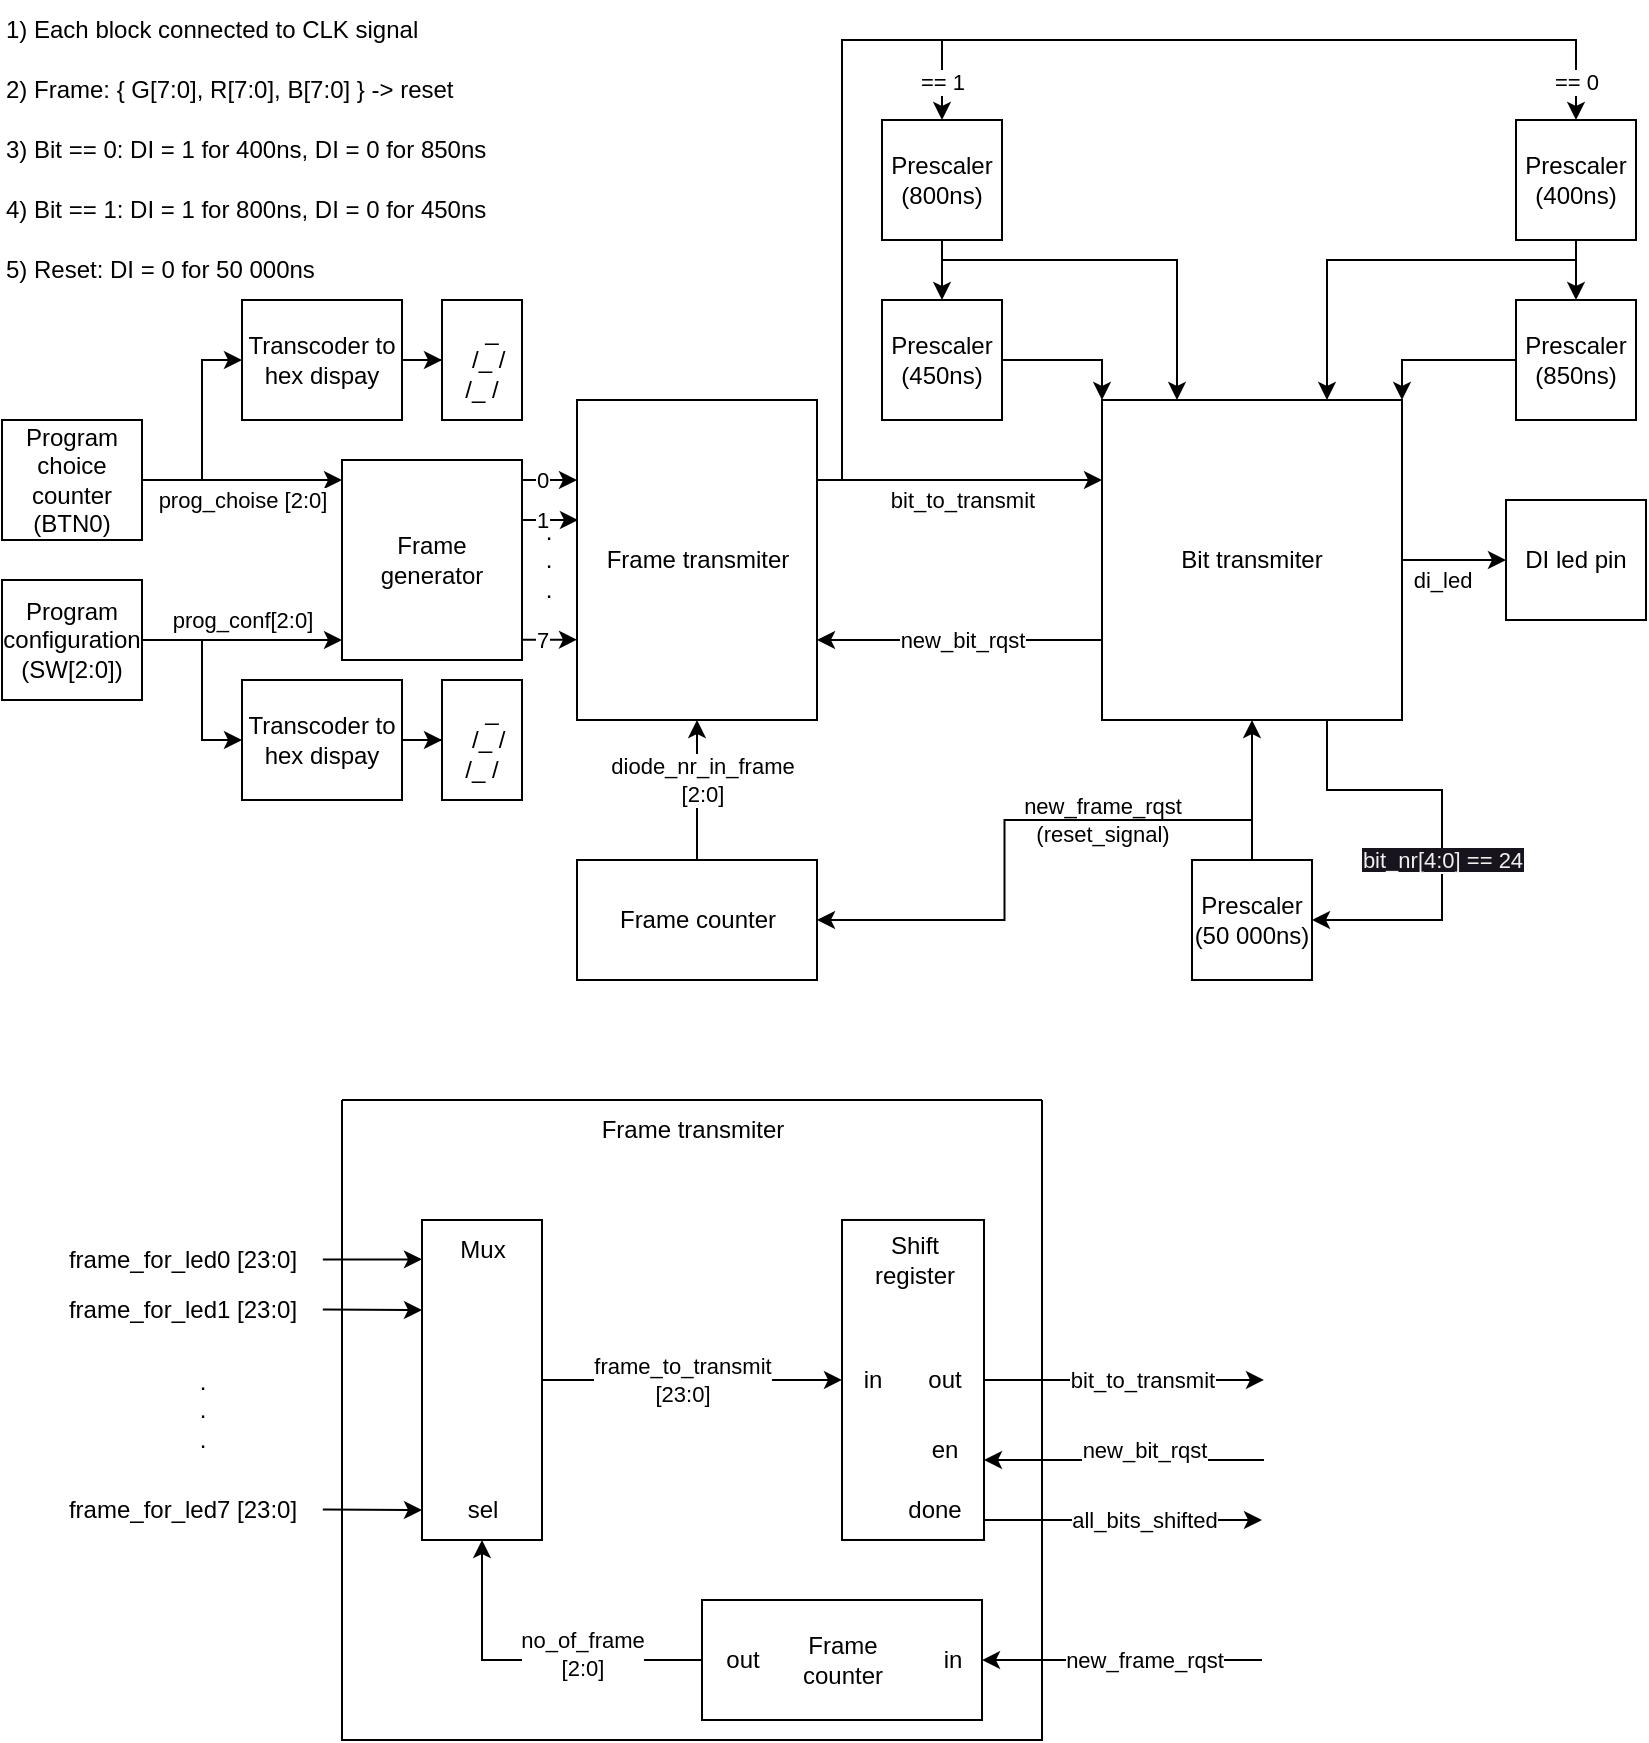 <mxfile version="21.4.0" type="github">
  <diagram id="C5RBs43oDa-KdzZeNtuy" name="Page-1">
    <mxGraphModel dx="961" dy="523" grid="1" gridSize="10" guides="1" tooltips="1" connect="1" arrows="1" fold="1" page="1" pageScale="1" pageWidth="827" pageHeight="1169" math="0" shadow="0">
      <root>
        <mxCell id="WIyWlLk6GJQsqaUBKTNV-0" />
        <mxCell id="WIyWlLk6GJQsqaUBKTNV-1" parent="WIyWlLk6GJQsqaUBKTNV-0" />
        <mxCell id="ReCScM4sRMLZIFWJEKZz-17" value="prog_choise [2:0]" style="edgeStyle=orthogonalEdgeStyle;rounded=0;orthogonalLoop=1;jettySize=auto;html=1;" parent="WIyWlLk6GJQsqaUBKTNV-1" source="ReCScM4sRMLZIFWJEKZz-0" edge="1">
          <mxGeometry y="-10" relative="1" as="geometry">
            <Array as="points">
              <mxPoint x="140" y="240" />
              <mxPoint x="140" y="240" />
            </Array>
            <mxPoint as="offset" />
            <mxPoint x="170" y="240" as="targetPoint" />
          </mxGeometry>
        </mxCell>
        <mxCell id="ReCScM4sRMLZIFWJEKZz-23" style="edgeStyle=orthogonalEdgeStyle;rounded=0;orthogonalLoop=1;jettySize=auto;html=1;entryX=0;entryY=0.5;entryDx=0;entryDy=0;" parent="WIyWlLk6GJQsqaUBKTNV-1" source="ReCScM4sRMLZIFWJEKZz-0" target="ReCScM4sRMLZIFWJEKZz-3" edge="1">
          <mxGeometry relative="1" as="geometry">
            <Array as="points">
              <mxPoint x="100" y="240" />
              <mxPoint x="100" y="180" />
            </Array>
          </mxGeometry>
        </mxCell>
        <mxCell id="ReCScM4sRMLZIFWJEKZz-0" value="Program choice&lt;br&gt;counter&lt;br&gt;(BTN0)" style="rounded=0;whiteSpace=wrap;html=1;" parent="WIyWlLk6GJQsqaUBKTNV-1" vertex="1">
          <mxGeometry y="210" width="70" height="60" as="geometry" />
        </mxCell>
        <mxCell id="ReCScM4sRMLZIFWJEKZz-16" value="prog_conf[2:0]" style="edgeStyle=orthogonalEdgeStyle;rounded=0;orthogonalLoop=1;jettySize=auto;html=1;" parent="WIyWlLk6GJQsqaUBKTNV-1" source="ReCScM4sRMLZIFWJEKZz-1" edge="1">
          <mxGeometry y="10" relative="1" as="geometry">
            <Array as="points">
              <mxPoint x="90" y="320" />
              <mxPoint x="90" y="320" />
            </Array>
            <mxPoint as="offset" />
            <mxPoint x="170" y="320" as="targetPoint" />
          </mxGeometry>
        </mxCell>
        <mxCell id="ReCScM4sRMLZIFWJEKZz-24" style="edgeStyle=orthogonalEdgeStyle;rounded=0;orthogonalLoop=1;jettySize=auto;html=1;entryX=0;entryY=0.5;entryDx=0;entryDy=0;" parent="WIyWlLk6GJQsqaUBKTNV-1" source="ReCScM4sRMLZIFWJEKZz-1" target="ReCScM4sRMLZIFWJEKZz-9" edge="1">
          <mxGeometry relative="1" as="geometry">
            <Array as="points">
              <mxPoint x="100" y="320" />
              <mxPoint x="100" y="370" />
            </Array>
          </mxGeometry>
        </mxCell>
        <mxCell id="ReCScM4sRMLZIFWJEKZz-1" value="Program configuration&lt;br&gt;(SW[2:0])" style="rounded=0;whiteSpace=wrap;html=1;" parent="WIyWlLk6GJQsqaUBKTNV-1" vertex="1">
          <mxGeometry y="290" width="70" height="60" as="geometry" />
        </mxCell>
        <mxCell id="ReCScM4sRMLZIFWJEKZz-7" style="edgeStyle=orthogonalEdgeStyle;rounded=0;orthogonalLoop=1;jettySize=auto;html=1;" parent="WIyWlLk6GJQsqaUBKTNV-1" source="ReCScM4sRMLZIFWJEKZz-3" target="ReCScM4sRMLZIFWJEKZz-4" edge="1">
          <mxGeometry relative="1" as="geometry" />
        </mxCell>
        <mxCell id="ReCScM4sRMLZIFWJEKZz-3" value="Transcoder to hex dispay" style="rounded=0;whiteSpace=wrap;html=1;" parent="WIyWlLk6GJQsqaUBKTNV-1" vertex="1">
          <mxGeometry x="120" y="150" width="80" height="60" as="geometry" />
        </mxCell>
        <mxCell id="ReCScM4sRMLZIFWJEKZz-4" value="&amp;nbsp; &amp;nbsp; &amp;nbsp;_&amp;nbsp;&amp;nbsp;&lt;br&gt;&amp;nbsp; /_ /&lt;br&gt;/_ /" style="rounded=0;whiteSpace=wrap;html=1;" parent="WIyWlLk6GJQsqaUBKTNV-1" vertex="1">
          <mxGeometry x="220" y="150" width="40" height="60" as="geometry" />
        </mxCell>
        <mxCell id="ReCScM4sRMLZIFWJEKZz-8" style="edgeStyle=orthogonalEdgeStyle;rounded=0;orthogonalLoop=1;jettySize=auto;html=1;" parent="WIyWlLk6GJQsqaUBKTNV-1" source="ReCScM4sRMLZIFWJEKZz-9" target="ReCScM4sRMLZIFWJEKZz-10" edge="1">
          <mxGeometry relative="1" as="geometry" />
        </mxCell>
        <mxCell id="ReCScM4sRMLZIFWJEKZz-9" value="Transcoder to hex dispay" style="rounded=0;whiteSpace=wrap;html=1;" parent="WIyWlLk6GJQsqaUBKTNV-1" vertex="1">
          <mxGeometry x="120" y="340" width="80" height="60" as="geometry" />
        </mxCell>
        <mxCell id="ReCScM4sRMLZIFWJEKZz-10" value="&amp;nbsp; &amp;nbsp; &amp;nbsp;_&amp;nbsp;&amp;nbsp;&lt;br&gt;&amp;nbsp; /_ /&lt;br&gt;/_ /" style="rounded=0;whiteSpace=wrap;html=1;" parent="WIyWlLk6GJQsqaUBKTNV-1" vertex="1">
          <mxGeometry x="220" y="340" width="40" height="60" as="geometry" />
        </mxCell>
        <mxCell id="ReCScM4sRMLZIFWJEKZz-19" value="bit_to_transmit" style="edgeStyle=orthogonalEdgeStyle;rounded=0;orthogonalLoop=1;jettySize=auto;html=1;exitX=1;exitY=0.25;exitDx=0;exitDy=0;entryX=0;entryY=0.25;entryDx=0;entryDy=0;" parent="WIyWlLk6GJQsqaUBKTNV-1" source="ReCScM4sRMLZIFWJEKZz-15" target="ReCScM4sRMLZIFWJEKZz-18" edge="1">
          <mxGeometry x="0.018" y="-10" relative="1" as="geometry">
            <mxPoint as="offset" />
          </mxGeometry>
        </mxCell>
        <mxCell id="ReCScM4sRMLZIFWJEKZz-75" value="== 1" style="edgeStyle=orthogonalEdgeStyle;rounded=0;orthogonalLoop=1;jettySize=auto;html=1;exitX=1;exitY=0.25;exitDx=0;exitDy=0;entryX=0.5;entryY=0;entryDx=0;entryDy=0;" parent="WIyWlLk6GJQsqaUBKTNV-1" source="ReCScM4sRMLZIFWJEKZz-15" target="ReCScM4sRMLZIFWJEKZz-46" edge="1">
          <mxGeometry x="0.883" relative="1" as="geometry">
            <Array as="points">
              <mxPoint x="420" y="240" />
              <mxPoint x="420" y="20" />
              <mxPoint x="470" y="20" />
            </Array>
            <mxPoint as="offset" />
          </mxGeometry>
        </mxCell>
        <mxCell id="ReCScM4sRMLZIFWJEKZz-76" value="== 0" style="edgeStyle=orthogonalEdgeStyle;rounded=0;orthogonalLoop=1;jettySize=auto;html=1;exitX=1;exitY=0.25;exitDx=0;exitDy=0;entryX=0.5;entryY=0;entryDx=0;entryDy=0;" parent="WIyWlLk6GJQsqaUBKTNV-1" source="ReCScM4sRMLZIFWJEKZz-15" target="ReCScM4sRMLZIFWJEKZz-44" edge="1">
          <mxGeometry x="0.939" relative="1" as="geometry">
            <Array as="points">
              <mxPoint x="420" y="240" />
              <mxPoint x="420" y="20" />
              <mxPoint x="787" y="20" />
            </Array>
            <mxPoint as="offset" />
          </mxGeometry>
        </mxCell>
        <mxCell id="ReCScM4sRMLZIFWJEKZz-15" value="Frame transmiter" style="rounded=0;whiteSpace=wrap;html=1;" parent="WIyWlLk6GJQsqaUBKTNV-1" vertex="1">
          <mxGeometry x="287.5" y="200" width="120" height="160" as="geometry" />
        </mxCell>
        <mxCell id="ReCScM4sRMLZIFWJEKZz-20" value="new_bit_rqst" style="edgeStyle=orthogonalEdgeStyle;rounded=0;orthogonalLoop=1;jettySize=auto;html=1;exitX=0;exitY=0.75;exitDx=0;exitDy=0;entryX=1;entryY=0.75;entryDx=0;entryDy=0;" parent="WIyWlLk6GJQsqaUBKTNV-1" source="ReCScM4sRMLZIFWJEKZz-18" target="ReCScM4sRMLZIFWJEKZz-15" edge="1">
          <mxGeometry x="-0.015" relative="1" as="geometry">
            <mxPoint as="offset" />
          </mxGeometry>
        </mxCell>
        <mxCell id="ReCScM4sRMLZIFWJEKZz-43" value="di_led" style="edgeStyle=orthogonalEdgeStyle;rounded=0;orthogonalLoop=1;jettySize=auto;html=1;exitX=1;exitY=0.5;exitDx=0;exitDy=0;entryX=0;entryY=0.5;entryDx=0;entryDy=0;" parent="WIyWlLk6GJQsqaUBKTNV-1" source="ReCScM4sRMLZIFWJEKZz-18" target="ReCScM4sRMLZIFWJEKZz-42" edge="1">
          <mxGeometry x="-0.231" y="-10" relative="1" as="geometry">
            <mxPoint as="offset" />
          </mxGeometry>
        </mxCell>
        <mxCell id="SBEQxGCfqNhmNSEYYJd9-0" value="&lt;span style=&quot;color: rgb(240, 240, 240); font-family: Helvetica; font-size: 11px; font-style: normal; font-variant-ligatures: normal; font-variant-caps: normal; font-weight: 400; letter-spacing: normal; orphans: 2; text-align: center; text-indent: 0px; text-transform: none; widows: 2; word-spacing: 0px; -webkit-text-stroke-width: 0px; background-color: rgb(24, 20, 29); text-decoration-thickness: initial; text-decoration-style: initial; text-decoration-color: initial; float: none; display: inline !important;&quot;&gt;bit_nr[4:0] == 24&lt;/span&gt;" style="edgeStyle=orthogonalEdgeStyle;rounded=0;orthogonalLoop=1;jettySize=auto;html=1;exitX=0.75;exitY=1;exitDx=0;exitDy=0;entryX=1;entryY=0.5;entryDx=0;entryDy=0;" parent="WIyWlLk6GJQsqaUBKTNV-1" source="ReCScM4sRMLZIFWJEKZz-18" target="ReCScM4sRMLZIFWJEKZz-29" edge="1">
          <mxGeometry x="0.146" relative="1" as="geometry">
            <mxPoint as="offset" />
          </mxGeometry>
        </mxCell>
        <mxCell id="ReCScM4sRMLZIFWJEKZz-18" value="Bit transmiter" style="rounded=0;whiteSpace=wrap;html=1;" parent="WIyWlLk6GJQsqaUBKTNV-1" vertex="1">
          <mxGeometry x="550" y="200" width="150" height="160" as="geometry" />
        </mxCell>
        <mxCell id="ReCScM4sRMLZIFWJEKZz-26" value="diode_nr_in_frame&lt;br&gt;[2:0]" style="edgeStyle=orthogonalEdgeStyle;rounded=0;orthogonalLoop=1;jettySize=auto;html=1;exitX=0.5;exitY=0;exitDx=0;exitDy=0;entryX=0.5;entryY=1;entryDx=0;entryDy=0;" parent="WIyWlLk6GJQsqaUBKTNV-1" source="ReCScM4sRMLZIFWJEKZz-25" target="ReCScM4sRMLZIFWJEKZz-15" edge="1">
          <mxGeometry x="0.143" y="-2" relative="1" as="geometry">
            <mxPoint as="offset" />
          </mxGeometry>
        </mxCell>
        <mxCell id="ReCScM4sRMLZIFWJEKZz-25" value="Frame counter" style="rounded=0;whiteSpace=wrap;html=1;" parent="WIyWlLk6GJQsqaUBKTNV-1" vertex="1">
          <mxGeometry x="287.5" y="430" width="120" height="60" as="geometry" />
        </mxCell>
        <mxCell id="ReCScM4sRMLZIFWJEKZz-34" style="edgeStyle=orthogonalEdgeStyle;rounded=0;orthogonalLoop=1;jettySize=auto;html=1;exitX=0;exitY=0.5;exitDx=0;exitDy=0;entryX=0;entryY=0.5;entryDx=0;entryDy=0;" parent="WIyWlLk6GJQsqaUBKTNV-1" source="ReCScM4sRMLZIFWJEKZz-29" target="ReCScM4sRMLZIFWJEKZz-29" edge="1">
          <mxGeometry relative="1" as="geometry" />
        </mxCell>
        <mxCell id="ReCScM4sRMLZIFWJEKZz-37" value="new_frame_rqst&lt;br&gt;(reset_signal)" style="edgeStyle=orthogonalEdgeStyle;rounded=0;orthogonalLoop=1;jettySize=auto;html=1;entryX=0.5;entryY=1;entryDx=0;entryDy=0;" parent="WIyWlLk6GJQsqaUBKTNV-1" source="ReCScM4sRMLZIFWJEKZz-29" target="ReCScM4sRMLZIFWJEKZz-18" edge="1">
          <mxGeometry x="-0.429" y="75" relative="1" as="geometry">
            <mxPoint x="590" y="370" as="targetPoint" />
            <mxPoint as="offset" />
          </mxGeometry>
        </mxCell>
        <mxCell id="SBEQxGCfqNhmNSEYYJd9-1" style="edgeStyle=orthogonalEdgeStyle;rounded=0;orthogonalLoop=1;jettySize=auto;html=1;exitX=0.5;exitY=0;exitDx=0;exitDy=0;entryX=1;entryY=0.5;entryDx=0;entryDy=0;" parent="WIyWlLk6GJQsqaUBKTNV-1" source="ReCScM4sRMLZIFWJEKZz-29" target="ReCScM4sRMLZIFWJEKZz-25" edge="1">
          <mxGeometry relative="1" as="geometry" />
        </mxCell>
        <mxCell id="ReCScM4sRMLZIFWJEKZz-29" value="Prescaler&lt;br&gt;(50 000ns)" style="rounded=0;whiteSpace=wrap;html=1;" parent="WIyWlLk6GJQsqaUBKTNV-1" vertex="1">
          <mxGeometry x="595" y="430" width="60" height="60" as="geometry" />
        </mxCell>
        <mxCell id="ReCScM4sRMLZIFWJEKZz-38" value="2) Frame: { G[7:0], R[7:0], B[7:0] } -&amp;gt; reset" style="text;html=1;align=left;verticalAlign=middle;resizable=0;points=[];autosize=1;strokeColor=none;fillColor=none;" parent="WIyWlLk6GJQsqaUBKTNV-1" vertex="1">
          <mxGeometry y="30" width="250" height="30" as="geometry" />
        </mxCell>
        <mxCell id="ReCScM4sRMLZIFWJEKZz-39" value="3) Bit == 0: DI = 1 for 400ns, DI = 0 for 850ns" style="text;html=1;align=left;verticalAlign=middle;resizable=0;points=[];autosize=1;strokeColor=none;fillColor=none;" parent="WIyWlLk6GJQsqaUBKTNV-1" vertex="1">
          <mxGeometry y="60" width="260" height="30" as="geometry" />
        </mxCell>
        <mxCell id="ReCScM4sRMLZIFWJEKZz-40" value="4) Bit == 1: DI = 1 for 800ns, DI = 0 for 450ns" style="text;html=1;align=left;verticalAlign=middle;resizable=0;points=[];autosize=1;strokeColor=none;fillColor=none;" parent="WIyWlLk6GJQsqaUBKTNV-1" vertex="1">
          <mxGeometry y="90" width="260" height="30" as="geometry" />
        </mxCell>
        <mxCell id="ReCScM4sRMLZIFWJEKZz-41" value="5) Reset: DI = 0 for 50 000ns" style="text;html=1;align=left;verticalAlign=middle;resizable=0;points=[];autosize=1;strokeColor=none;fillColor=none;" parent="WIyWlLk6GJQsqaUBKTNV-1" vertex="1">
          <mxGeometry y="120" width="180" height="30" as="geometry" />
        </mxCell>
        <mxCell id="ReCScM4sRMLZIFWJEKZz-42" value="DI led pin" style="rounded=0;whiteSpace=wrap;html=1;" parent="WIyWlLk6GJQsqaUBKTNV-1" vertex="1">
          <mxGeometry x="752" y="250" width="70" height="60" as="geometry" />
        </mxCell>
        <mxCell id="ReCScM4sRMLZIFWJEKZz-71" style="edgeStyle=orthogonalEdgeStyle;rounded=0;orthogonalLoop=1;jettySize=auto;html=1;entryX=0.5;entryY=0;entryDx=0;entryDy=0;" parent="WIyWlLk6GJQsqaUBKTNV-1" source="ReCScM4sRMLZIFWJEKZz-44" target="ReCScM4sRMLZIFWJEKZz-45" edge="1">
          <mxGeometry relative="1" as="geometry" />
        </mxCell>
        <mxCell id="ReCScM4sRMLZIFWJEKZz-73" style="edgeStyle=orthogonalEdgeStyle;rounded=0;orthogonalLoop=1;jettySize=auto;html=1;exitX=0.5;exitY=1;exitDx=0;exitDy=0;entryX=0.75;entryY=0;entryDx=0;entryDy=0;" parent="WIyWlLk6GJQsqaUBKTNV-1" source="ReCScM4sRMLZIFWJEKZz-44" target="ReCScM4sRMLZIFWJEKZz-18" edge="1">
          <mxGeometry relative="1" as="geometry">
            <Array as="points">
              <mxPoint x="787" y="130" />
              <mxPoint x="663" y="130" />
            </Array>
          </mxGeometry>
        </mxCell>
        <mxCell id="ReCScM4sRMLZIFWJEKZz-44" value="Prescaler&lt;br&gt;(400ns)" style="rounded=0;whiteSpace=wrap;html=1;" parent="WIyWlLk6GJQsqaUBKTNV-1" vertex="1">
          <mxGeometry x="757" y="60" width="60" height="60" as="geometry" />
        </mxCell>
        <mxCell id="ReCScM4sRMLZIFWJEKZz-69" style="edgeStyle=orthogonalEdgeStyle;rounded=0;orthogonalLoop=1;jettySize=auto;html=1;entryX=1;entryY=0;entryDx=0;entryDy=0;" parent="WIyWlLk6GJQsqaUBKTNV-1" source="ReCScM4sRMLZIFWJEKZz-45" target="ReCScM4sRMLZIFWJEKZz-18" edge="1">
          <mxGeometry relative="1" as="geometry" />
        </mxCell>
        <mxCell id="ReCScM4sRMLZIFWJEKZz-45" value="Prescaler&lt;br&gt;(850ns)" style="rounded=0;whiteSpace=wrap;html=1;" parent="WIyWlLk6GJQsqaUBKTNV-1" vertex="1">
          <mxGeometry x="757" y="150" width="60" height="60" as="geometry" />
        </mxCell>
        <mxCell id="ReCScM4sRMLZIFWJEKZz-70" style="edgeStyle=orthogonalEdgeStyle;rounded=0;orthogonalLoop=1;jettySize=auto;html=1;entryX=0.5;entryY=0;entryDx=0;entryDy=0;" parent="WIyWlLk6GJQsqaUBKTNV-1" source="ReCScM4sRMLZIFWJEKZz-46" target="ReCScM4sRMLZIFWJEKZz-47" edge="1">
          <mxGeometry relative="1" as="geometry" />
        </mxCell>
        <mxCell id="ReCScM4sRMLZIFWJEKZz-72" style="edgeStyle=orthogonalEdgeStyle;rounded=0;orthogonalLoop=1;jettySize=auto;html=1;exitX=0.5;exitY=1;exitDx=0;exitDy=0;entryX=0.25;entryY=0;entryDx=0;entryDy=0;" parent="WIyWlLk6GJQsqaUBKTNV-1" source="ReCScM4sRMLZIFWJEKZz-46" target="ReCScM4sRMLZIFWJEKZz-18" edge="1">
          <mxGeometry relative="1" as="geometry">
            <Array as="points">
              <mxPoint x="470" y="130" />
              <mxPoint x="587" y="130" />
            </Array>
          </mxGeometry>
        </mxCell>
        <mxCell id="ReCScM4sRMLZIFWJEKZz-46" value="Prescaler&lt;br&gt;(800ns)" style="rounded=0;whiteSpace=wrap;html=1;" parent="WIyWlLk6GJQsqaUBKTNV-1" vertex="1">
          <mxGeometry x="440" y="60" width="60" height="60" as="geometry" />
        </mxCell>
        <mxCell id="ReCScM4sRMLZIFWJEKZz-62" style="edgeStyle=orthogonalEdgeStyle;rounded=0;orthogonalLoop=1;jettySize=auto;html=1;entryX=0;entryY=0;entryDx=0;entryDy=0;" parent="WIyWlLk6GJQsqaUBKTNV-1" source="ReCScM4sRMLZIFWJEKZz-47" target="ReCScM4sRMLZIFWJEKZz-18" edge="1">
          <mxGeometry relative="1" as="geometry" />
        </mxCell>
        <mxCell id="ReCScM4sRMLZIFWJEKZz-47" value="Prescaler&lt;br&gt;(450ns)" style="rounded=0;whiteSpace=wrap;html=1;" parent="WIyWlLk6GJQsqaUBKTNV-1" vertex="1">
          <mxGeometry x="440" y="150" width="60" height="60" as="geometry" />
        </mxCell>
        <mxCell id="Wm1BEDs0xYY4NqCO6771-0" value="1) Each block connected to CLK signal" style="text;html=1;align=left;verticalAlign=middle;resizable=0;points=[];autosize=1;strokeColor=none;fillColor=none;" parent="WIyWlLk6GJQsqaUBKTNV-1" vertex="1">
          <mxGeometry width="230" height="30" as="geometry" />
        </mxCell>
        <object label="" Frame="" id="3">
          <mxCell style="swimlane;startSize=0;" parent="WIyWlLk6GJQsqaUBKTNV-1" vertex="1">
            <mxGeometry x="170" y="550" width="350" height="320" as="geometry">
              <mxRectangle x="170" y="550" width="50" height="40" as="alternateBounds" />
            </mxGeometry>
          </mxCell>
        </object>
        <mxCell id="6" value="frame_to_transmit&lt;br&gt;[23:0]" style="edgeStyle=none;html=1;entryX=0;entryY=0.5;entryDx=0;entryDy=0;" parent="3" source="0" target="5" edge="1">
          <mxGeometry x="-0.06" relative="1" as="geometry">
            <mxPoint as="offset" />
          </mxGeometry>
        </mxCell>
        <mxCell id="0" value="" style="rounded=0;whiteSpace=wrap;html=1;" parent="3" vertex="1">
          <mxGeometry x="40" y="60" width="60" height="160" as="geometry" />
        </mxCell>
        <mxCell id="4" value="Frame transmiter" style="text;html=1;align=center;verticalAlign=middle;resizable=0;points=[];autosize=1;strokeColor=none;fillColor=none;" parent="3" vertex="1">
          <mxGeometry x="120" width="110" height="30" as="geometry" />
        </mxCell>
        <mxCell id="7" style="edgeStyle=none;html=1;" parent="3" source="5" edge="1">
          <mxGeometry relative="1" as="geometry">
            <mxPoint x="461" y="139.99" as="targetPoint" />
          </mxGeometry>
        </mxCell>
        <mxCell id="8" value="bit_to_transmit" style="edgeLabel;html=1;align=center;verticalAlign=middle;resizable=0;points=[];" parent="7" vertex="1" connectable="0">
          <mxGeometry x="-0.174" relative="1" as="geometry">
            <mxPoint x="21" as="offset" />
          </mxGeometry>
        </mxCell>
        <mxCell id="5" value="" style="rounded=0;whiteSpace=wrap;html=1;" parent="3" vertex="1">
          <mxGeometry x="250" y="59.99" width="71" height="160" as="geometry" />
        </mxCell>
        <mxCell id="9xw9PWm49_BA5dV1pBny-8" value="" style="endArrow=classic;html=1;rounded=0;entryX=1;entryY=0.75;entryDx=0;entryDy=0;" edge="1" parent="3" target="5">
          <mxGeometry width="50" height="50" relative="1" as="geometry">
            <mxPoint x="461" y="179.99" as="sourcePoint" />
            <mxPoint x="251" y="-90.01" as="targetPoint" />
          </mxGeometry>
        </mxCell>
        <mxCell id="9xw9PWm49_BA5dV1pBny-9" value="new_bit_rqst" style="edgeLabel;html=1;align=center;verticalAlign=middle;resizable=0;points=[];" vertex="1" connectable="0" parent="9xw9PWm49_BA5dV1pBny-8">
          <mxGeometry x="0.153" relative="1" as="geometry">
            <mxPoint x="20" y="-5" as="offset" />
          </mxGeometry>
        </mxCell>
        <mxCell id="9xw9PWm49_BA5dV1pBny-10" value="Shift&lt;br&gt;register" style="text;html=1;align=center;verticalAlign=middle;resizable=0;points=[];autosize=1;strokeColor=none;fillColor=none;" vertex="1" parent="3">
          <mxGeometry x="255.5" y="59.99" width="60" height="40" as="geometry" />
        </mxCell>
        <mxCell id="9xw9PWm49_BA5dV1pBny-11" value="Mux" style="text;html=1;align=center;verticalAlign=middle;resizable=0;points=[];autosize=1;strokeColor=none;fillColor=none;" vertex="1" parent="3">
          <mxGeometry x="45" y="60" width="50" height="30" as="geometry" />
        </mxCell>
        <mxCell id="9xw9PWm49_BA5dV1pBny-12" value="out" style="text;html=1;align=center;verticalAlign=middle;resizable=0;points=[];autosize=1;strokeColor=none;fillColor=none;" vertex="1" parent="3">
          <mxGeometry x="281" y="124.99" width="40" height="30" as="geometry" />
        </mxCell>
        <mxCell id="9xw9PWm49_BA5dV1pBny-13" value="en" style="text;html=1;align=center;verticalAlign=middle;resizable=0;points=[];autosize=1;strokeColor=none;fillColor=none;" vertex="1" parent="3">
          <mxGeometry x="281" y="159.99" width="40" height="30" as="geometry" />
        </mxCell>
        <mxCell id="9xw9PWm49_BA5dV1pBny-14" value="done" style="text;html=1;align=center;verticalAlign=middle;resizable=0;points=[];autosize=1;strokeColor=none;fillColor=none;" vertex="1" parent="3">
          <mxGeometry x="271" y="189.99" width="50" height="30" as="geometry" />
        </mxCell>
        <mxCell id="9xw9PWm49_BA5dV1pBny-19" value="in" style="text;html=1;align=center;verticalAlign=middle;resizable=0;points=[];autosize=1;strokeColor=none;fillColor=none;" vertex="1" parent="3">
          <mxGeometry x="250" y="124.99" width="30" height="30" as="geometry" />
        </mxCell>
        <mxCell id="9xw9PWm49_BA5dV1pBny-23" value="" style="endArrow=classic;html=1;rounded=0;entryX=0;entryY=0.123;entryDx=0;entryDy=0;entryPerimeter=0;exitX=1.003;exitY=0.492;exitDx=0;exitDy=0;exitPerimeter=0;" edge="1" parent="3" source="9xw9PWm49_BA5dV1pBny-22">
          <mxGeometry width="50" height="50" relative="1" as="geometry">
            <mxPoint x="200" y="195" as="sourcePoint" />
            <mxPoint x="40" y="105" as="targetPoint" />
          </mxGeometry>
        </mxCell>
        <mxCell id="9xw9PWm49_BA5dV1pBny-24" value=".&lt;br&gt;.&lt;br&gt;." style="text;html=1;align=center;verticalAlign=middle;resizable=0;points=[];autosize=1;strokeColor=none;fillColor=none;" vertex="1" parent="3">
          <mxGeometry x="-85" y="125" width="30" height="60" as="geometry" />
        </mxCell>
        <mxCell id="9xw9PWm49_BA5dV1pBny-26" value="" style="endArrow=classic;html=1;rounded=0;entryX=0;entryY=0.123;entryDx=0;entryDy=0;entryPerimeter=0;exitX=1.003;exitY=0.492;exitDx=0;exitDy=0;exitPerimeter=0;" edge="1" parent="3" source="9xw9PWm49_BA5dV1pBny-25">
          <mxGeometry width="50" height="50" relative="1" as="geometry">
            <mxPoint x="200" y="295" as="sourcePoint" />
            <mxPoint x="40" y="205" as="targetPoint" />
          </mxGeometry>
        </mxCell>
        <mxCell id="9xw9PWm49_BA5dV1pBny-33" value="sel" style="text;html=1;align=center;verticalAlign=middle;resizable=0;points=[];autosize=1;strokeColor=none;fillColor=none;" vertex="1" parent="3">
          <mxGeometry x="50" y="190" width="40" height="30" as="geometry" />
        </mxCell>
        <mxCell id="9xw9PWm49_BA5dV1pBny-38" style="edgeStyle=orthogonalEdgeStyle;rounded=0;orthogonalLoop=1;jettySize=auto;html=1;entryX=0.5;entryY=1;entryDx=0;entryDy=0;" edge="1" parent="3" source="9xw9PWm49_BA5dV1pBny-34" target="0">
          <mxGeometry relative="1" as="geometry" />
        </mxCell>
        <mxCell id="9xw9PWm49_BA5dV1pBny-39" value="no_of_frame&lt;br&gt;[2:0]" style="edgeLabel;html=1;align=center;verticalAlign=middle;resizable=0;points=[];" vertex="1" connectable="0" parent="9xw9PWm49_BA5dV1pBny-38">
          <mxGeometry x="-0.294" y="-3" relative="1" as="geometry">
            <mxPoint as="offset" />
          </mxGeometry>
        </mxCell>
        <mxCell id="9xw9PWm49_BA5dV1pBny-34" value="" style="whiteSpace=wrap;html=1;" vertex="1" parent="3">
          <mxGeometry x="180" y="250" width="140" height="60" as="geometry" />
        </mxCell>
        <mxCell id="9xw9PWm49_BA5dV1pBny-35" value="Frame&lt;br&gt;counter" style="text;html=1;align=center;verticalAlign=middle;resizable=0;points=[];autosize=1;strokeColor=none;fillColor=none;" vertex="1" parent="3">
          <mxGeometry x="220" y="260" width="60" height="40" as="geometry" />
        </mxCell>
        <mxCell id="9xw9PWm49_BA5dV1pBny-41" value="out" style="text;html=1;align=center;verticalAlign=middle;resizable=0;points=[];autosize=1;strokeColor=none;fillColor=none;" vertex="1" parent="3">
          <mxGeometry x="180" y="265" width="40" height="30" as="geometry" />
        </mxCell>
        <mxCell id="9xw9PWm49_BA5dV1pBny-42" value="in" style="text;html=1;align=center;verticalAlign=middle;resizable=0;points=[];autosize=1;strokeColor=none;fillColor=none;" vertex="1" parent="3">
          <mxGeometry x="290" y="265" width="30" height="30" as="geometry" />
        </mxCell>
        <mxCell id="9xw9PWm49_BA5dV1pBny-17" value="" style="endArrow=classic;html=1;rounded=0;exitX=1;exitY=0.667;exitDx=0;exitDy=0;exitPerimeter=0;" edge="1" parent="WIyWlLk6GJQsqaUBKTNV-1" source="9xw9PWm49_BA5dV1pBny-14">
          <mxGeometry width="50" height="50" relative="1" as="geometry">
            <mxPoint x="260" y="619.99" as="sourcePoint" />
            <mxPoint x="630" y="760" as="targetPoint" />
          </mxGeometry>
        </mxCell>
        <mxCell id="9xw9PWm49_BA5dV1pBny-18" value="all_bits_shifted" style="edgeLabel;html=1;align=center;verticalAlign=middle;resizable=0;points=[];" vertex="1" connectable="0" parent="9xw9PWm49_BA5dV1pBny-17">
          <mxGeometry x="-0.233" y="2" relative="1" as="geometry">
            <mxPoint x="26" y="2" as="offset" />
          </mxGeometry>
        </mxCell>
        <mxCell id="9xw9PWm49_BA5dV1pBny-27" value="Frame&lt;br&gt;generator" style="rounded=0;whiteSpace=wrap;html=1;" vertex="1" parent="WIyWlLk6GJQsqaUBKTNV-1">
          <mxGeometry x="170" y="230" width="90" height="100" as="geometry" />
        </mxCell>
        <mxCell id="9xw9PWm49_BA5dV1pBny-28" value="0" style="endArrow=classic;html=1;rounded=0;entryX=0;entryY=0.25;entryDx=0;entryDy=0;" edge="1" parent="WIyWlLk6GJQsqaUBKTNV-1" target="ReCScM4sRMLZIFWJEKZz-15">
          <mxGeometry x="-0.273" width="50" height="50" relative="1" as="geometry">
            <mxPoint x="260" y="240" as="sourcePoint" />
            <mxPoint x="340" y="300" as="targetPoint" />
            <mxPoint as="offset" />
          </mxGeometry>
        </mxCell>
        <mxCell id="9xw9PWm49_BA5dV1pBny-29" value="1" style="endArrow=classic;html=1;rounded=0;entryX=0;entryY=0.25;entryDx=0;entryDy=0;" edge="1" parent="WIyWlLk6GJQsqaUBKTNV-1">
          <mxGeometry x="-0.273" width="50" height="50" relative="1" as="geometry">
            <mxPoint x="260" y="260" as="sourcePoint" />
            <mxPoint x="288" y="260" as="targetPoint" />
            <mxPoint as="offset" />
          </mxGeometry>
        </mxCell>
        <mxCell id="9xw9PWm49_BA5dV1pBny-30" value="7" style="endArrow=classic;html=1;rounded=0;entryX=0;entryY=0.25;entryDx=0;entryDy=0;" edge="1" parent="WIyWlLk6GJQsqaUBKTNV-1">
          <mxGeometry x="-0.273" width="50" height="50" relative="1" as="geometry">
            <mxPoint x="259.5" y="319.86" as="sourcePoint" />
            <mxPoint x="287.5" y="319.86" as="targetPoint" />
            <mxPoint as="offset" />
          </mxGeometry>
        </mxCell>
        <mxCell id="9xw9PWm49_BA5dV1pBny-32" value=".&lt;br&gt;.&lt;br&gt;." style="text;html=1;align=center;verticalAlign=middle;resizable=0;points=[];autosize=1;strokeColor=none;fillColor=none;" vertex="1" parent="WIyWlLk6GJQsqaUBKTNV-1">
          <mxGeometry x="257.5" y="250" width="30" height="60" as="geometry" />
        </mxCell>
        <mxCell id="9xw9PWm49_BA5dV1pBny-25" value="frame_for_led7 [23:0]" style="text;html=1;align=center;verticalAlign=middle;resizable=0;points=[];autosize=1;strokeColor=none;fillColor=none;" vertex="1" parent="WIyWlLk6GJQsqaUBKTNV-1">
          <mxGeometry x="20" y="740" width="140" height="30" as="geometry" />
        </mxCell>
        <mxCell id="9xw9PWm49_BA5dV1pBny-22" value="frame_for_led1 [23:0]" style="text;html=1;align=center;verticalAlign=middle;resizable=0;points=[];autosize=1;strokeColor=none;fillColor=none;" vertex="1" parent="WIyWlLk6GJQsqaUBKTNV-1">
          <mxGeometry x="20" y="640" width="140" height="30" as="geometry" />
        </mxCell>
        <mxCell id="9xw9PWm49_BA5dV1pBny-21" value="frame_for_led0 [23:0]" style="text;html=1;align=center;verticalAlign=middle;resizable=0;points=[];autosize=1;strokeColor=none;fillColor=none;" vertex="1" parent="WIyWlLk6GJQsqaUBKTNV-1">
          <mxGeometry x="20" y="614.99" width="140" height="30" as="geometry" />
        </mxCell>
        <mxCell id="9xw9PWm49_BA5dV1pBny-20" value="" style="endArrow=classic;html=1;rounded=0;entryX=0;entryY=0.123;entryDx=0;entryDy=0;entryPerimeter=0;exitX=1.003;exitY=0.492;exitDx=0;exitDy=0;exitPerimeter=0;" edge="1" parent="WIyWlLk6GJQsqaUBKTNV-1" source="9xw9PWm49_BA5dV1pBny-21" target="0">
          <mxGeometry width="50" height="50" relative="1" as="geometry">
            <mxPoint x="370" y="720" as="sourcePoint" />
            <mxPoint x="420" y="670" as="targetPoint" />
          </mxGeometry>
        </mxCell>
        <mxCell id="9xw9PWm49_BA5dV1pBny-43" value="" style="endArrow=classic;html=1;rounded=0;entryX=1;entryY=0.75;entryDx=0;entryDy=0;" edge="1" parent="WIyWlLk6GJQsqaUBKTNV-1">
          <mxGeometry width="50" height="50" relative="1" as="geometry">
            <mxPoint x="630" y="830" as="sourcePoint" />
            <mxPoint x="490" y="830.01" as="targetPoint" />
          </mxGeometry>
        </mxCell>
        <mxCell id="9xw9PWm49_BA5dV1pBny-44" value="new_frame_rqst" style="edgeLabel;html=1;align=center;verticalAlign=middle;resizable=0;points=[];" vertex="1" connectable="0" parent="9xw9PWm49_BA5dV1pBny-43">
          <mxGeometry x="0.153" relative="1" as="geometry">
            <mxPoint x="21" as="offset" />
          </mxGeometry>
        </mxCell>
      </root>
    </mxGraphModel>
  </diagram>
</mxfile>
